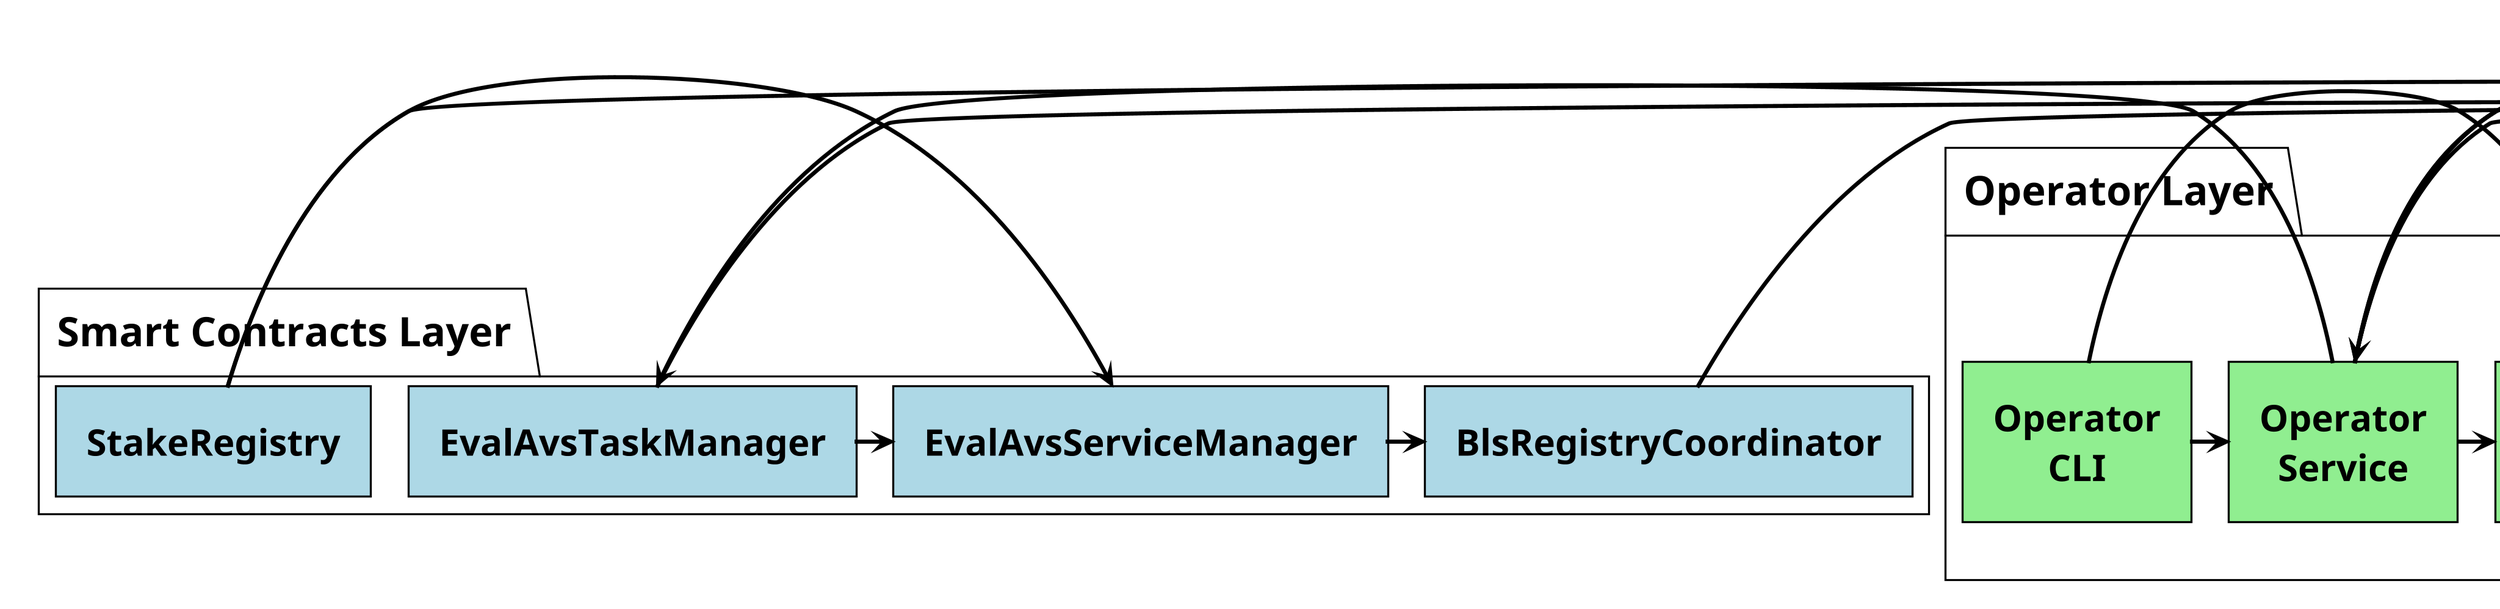 @startuml avs-architecture
!theme plain
!pragma layout smetana
skinparam handwritten false
skinparam linetype ortho

' Use more compact layout for GitHub UI
skinparam componentStyle rectangle
skinparam backgroundColor white
skinparam defaultTextAlignment center
skinparam wrapWidth 100
skinparam nodesep 30
skinparam ranksep 40
skinparam pageBorderColor transparent
skinparam shadowing false
skinparam roundCorner 0
skinparam Padding 5
skinparam BoxPadding 5

' Make diagram narrower with specific width constraint
scale 1000 width
scale 1000 height

' Fix arrow styling
skinparam ArrowColor black
skinparam ArrowThickness 2.0
skinparam ArrowFontColor black
skinparam ArrowFontSize 16

' Improve fonts and text
skinparam ComponentFontSize 18
skinparam ComponentFontStyle bold
skinparam PackageFontSize 20
skinparam PackageFontStyle bold
skinparam TitleFontSize 24
skinparam TitleFontStyle bold

title Evaluation AVS Architecture

package "Smart Contracts Layer" {
  [EvalAvsServiceManager] as ServiceManager #lightblue
  [EvalAvsTaskManager] as TaskManager #lightblue
  [BlsRegistryCoordinator] as BLSRegistry #lightblue
  [StakeRegistry] as StakeRegistry #lightblue
}

package "Operator Layer" {
  [Operator Service] as OpService #lightgreen
  [Operator CLI] as OpCLI #lightgreen
  [Task Queue] as TaskQueue #lightgreen
  [BLS Signing Module] as BlsSigner #lightgreen
  [Config Manager] as ConfigMgr #lightgreen
  
  component "Go Evaluator" as GoEval #lightyellow {
    [Model Client Factory] as ModelFactory
    [Response Scorer] as Scorer
    [Result Processor] as Processor
    [Metrics Collector] as Metrics
  }
}

package "Infrastructure Layer" {
  [Docker Container] as Docker #pink
  [Monitoring Agent] as Monitor #pink
  [Health Checker] as Health #pink
  [Slashing Detector] as Slashing #pink
}

cloud "External Services" {
  [EigenLayer Core] as EigenLayer #lavender
  [Dataset Registry (S3)] as S3 #lavender
  [LLM API Providers] as LLM #lavender
  [LayerLens API] as LayerLensAPI #lavender
}

' Contract interactions
ServiceManager -> BLSRegistry
TaskManager -> ServiceManager
StakeRegistry -> ServiceManager
BLSRegistry -> EigenLayer
StakeRegistry -> EigenLayer

' Operator components
OpService -> TaskQueue
OpService -> BlsSigner
OpService -> ConfigMgr
OpService -> GoEval
OpCLI -> OpService
OpCLI -> ConfigMgr
ModelFactory -> LLM
GoEval -> Processor
GoEval -> Scorer
GoEval -> Metrics
Processor -> LayerLensAPI

' Infrastructure
Docker -> OpService
Monitor -> OpService
Monitor -> Health
Monitor -> Slashing
Slashing -> EigenLayer

' External connections
OpService -> TaskManager
OpService -> S3
TaskManager -> LayerLensAPI

@enduml